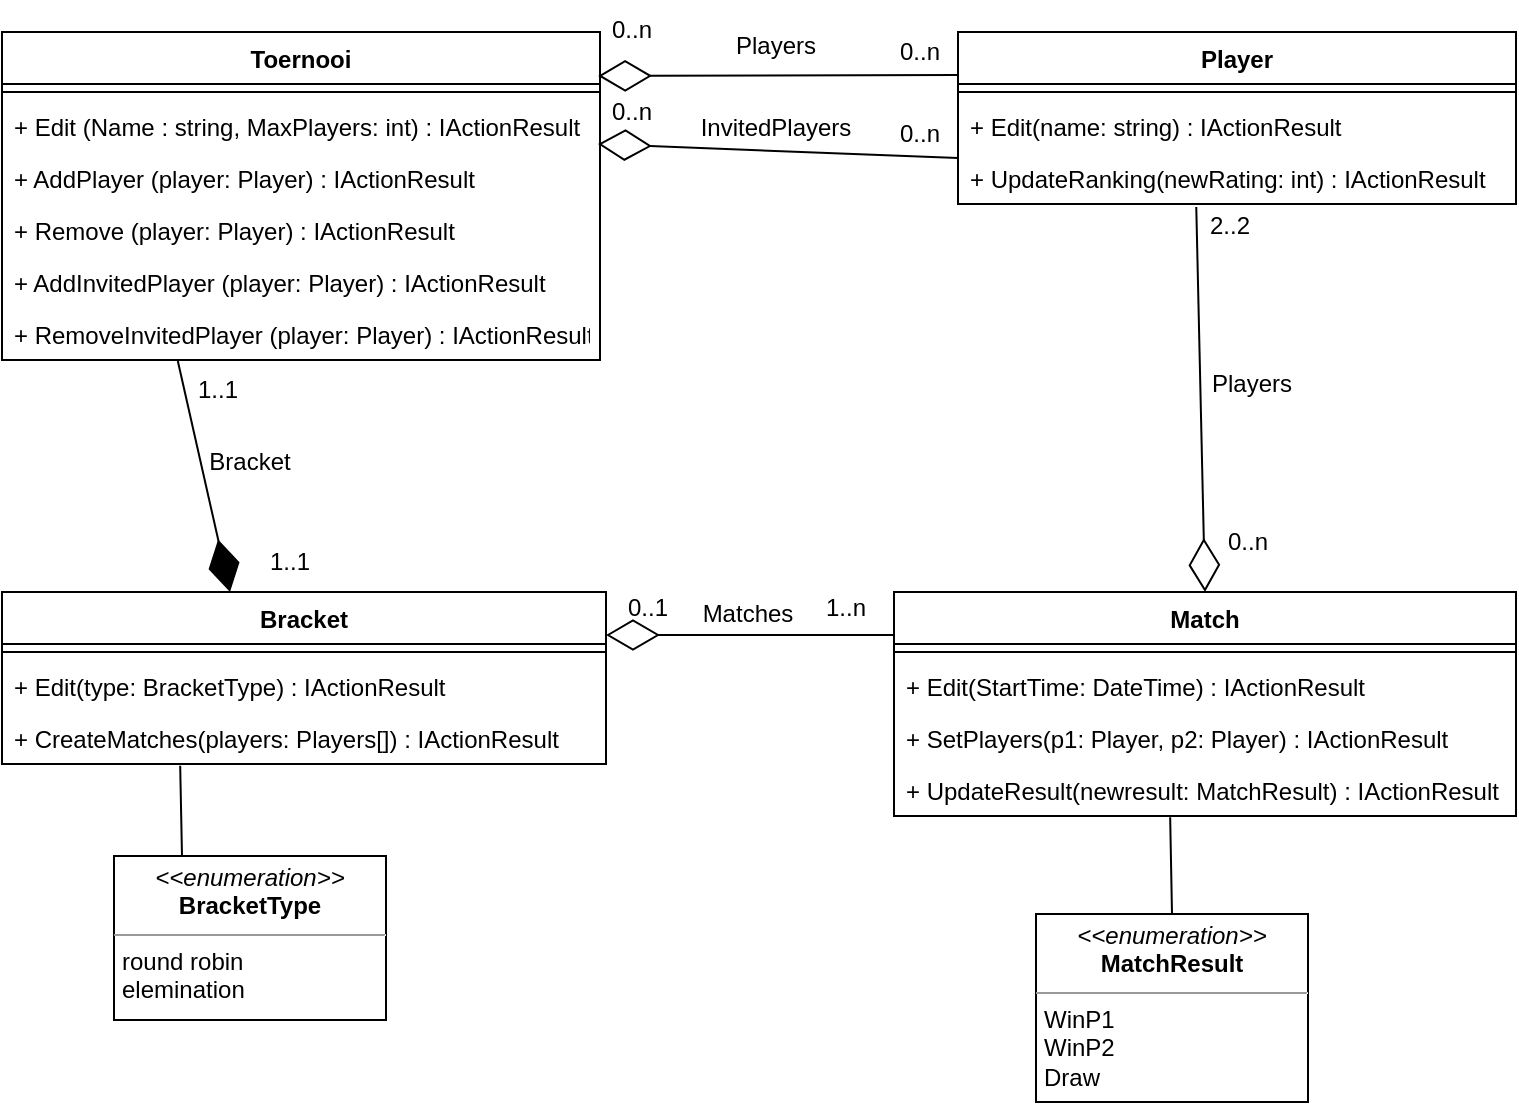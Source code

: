 <mxfile version="21.1.2" type="device">
  <diagram id="C5RBs43oDa-KdzZeNtuy" name="Page-1">
    <mxGraphModel dx="1154" dy="575" grid="0" gridSize="10" guides="1" tooltips="1" connect="1" arrows="1" fold="1" page="1" pageScale="1" pageWidth="827" pageHeight="1169" math="0" shadow="0">
      <root>
        <mxCell id="WIyWlLk6GJQsqaUBKTNV-0" />
        <mxCell id="WIyWlLk6GJQsqaUBKTNV-1" parent="WIyWlLk6GJQsqaUBKTNV-0" />
        <mxCell id="Ue17VunKUcNrUkERaFJt-0" value="Toernooi" style="swimlane;fontStyle=1;align=center;verticalAlign=top;childLayout=stackLayout;horizontal=1;startSize=26;horizontalStack=0;resizeParent=1;resizeParentMax=0;resizeLast=0;collapsible=1;marginBottom=0;" parent="WIyWlLk6GJQsqaUBKTNV-1" vertex="1">
          <mxGeometry x="40" y="40" width="299" height="164" as="geometry">
            <mxRectangle x="40" y="40" width="90" height="30" as="alternateBounds" />
          </mxGeometry>
        </mxCell>
        <mxCell id="Ue17VunKUcNrUkERaFJt-2" value="" style="line;strokeWidth=1;fillColor=none;align=left;verticalAlign=middle;spacingTop=-1;spacingLeft=3;spacingRight=3;rotatable=0;labelPosition=right;points=[];portConstraint=eastwest;strokeColor=inherit;" parent="Ue17VunKUcNrUkERaFJt-0" vertex="1">
          <mxGeometry y="26" width="299" height="8" as="geometry" />
        </mxCell>
        <mxCell id="Ue17VunKUcNrUkERaFJt-3" value="+ Edit (Name : string, MaxPlayers: int) : IActionResult" style="text;strokeColor=none;fillColor=none;align=left;verticalAlign=top;spacingLeft=4;spacingRight=4;overflow=hidden;rotatable=0;points=[[0,0.5],[1,0.5]];portConstraint=eastwest;" parent="Ue17VunKUcNrUkERaFJt-0" vertex="1">
          <mxGeometry y="34" width="299" height="26" as="geometry" />
        </mxCell>
        <mxCell id="HdlZSG4VhAK80KxggW3n-0" value="+ AddPlayer (player: Player) : IActionResult" style="text;strokeColor=none;fillColor=none;align=left;verticalAlign=top;spacingLeft=4;spacingRight=4;overflow=hidden;rotatable=0;points=[[0,0.5],[1,0.5]];portConstraint=eastwest;" vertex="1" parent="Ue17VunKUcNrUkERaFJt-0">
          <mxGeometry y="60" width="299" height="26" as="geometry" />
        </mxCell>
        <mxCell id="HdlZSG4VhAK80KxggW3n-1" value="+ Remove (player: Player) : IActionResult" style="text;strokeColor=none;fillColor=none;align=left;verticalAlign=top;spacingLeft=4;spacingRight=4;overflow=hidden;rotatable=0;points=[[0,0.5],[1,0.5]];portConstraint=eastwest;" vertex="1" parent="Ue17VunKUcNrUkERaFJt-0">
          <mxGeometry y="86" width="299" height="26" as="geometry" />
        </mxCell>
        <mxCell id="HdlZSG4VhAK80KxggW3n-45" value="+ AddInvitedPlayer (player: Player) : IActionResult" style="text;strokeColor=none;fillColor=none;align=left;verticalAlign=top;spacingLeft=4;spacingRight=4;overflow=hidden;rotatable=0;points=[[0,0.5],[1,0.5]];portConstraint=eastwest;" vertex="1" parent="Ue17VunKUcNrUkERaFJt-0">
          <mxGeometry y="112" width="299" height="26" as="geometry" />
        </mxCell>
        <mxCell id="HdlZSG4VhAK80KxggW3n-46" value="+ RemoveInvitedPlayer (player: Player) : IActionResult" style="text;strokeColor=none;fillColor=none;align=left;verticalAlign=top;spacingLeft=4;spacingRight=4;overflow=hidden;rotatable=0;points=[[0,0.5],[1,0.5]];portConstraint=eastwest;" vertex="1" parent="Ue17VunKUcNrUkERaFJt-0">
          <mxGeometry y="138" width="299" height="26" as="geometry" />
        </mxCell>
        <mxCell id="xIhYN-znWcPmmOZYE6xA-15" value="Player" style="swimlane;fontStyle=1;align=center;verticalAlign=top;childLayout=stackLayout;horizontal=1;startSize=26;horizontalStack=0;resizeParent=1;resizeParentMax=0;resizeLast=0;collapsible=1;marginBottom=0;" parent="WIyWlLk6GJQsqaUBKTNV-1" vertex="1">
          <mxGeometry x="518" y="40" width="279" height="86" as="geometry" />
        </mxCell>
        <mxCell id="xIhYN-znWcPmmOZYE6xA-17" value="" style="line;strokeWidth=1;fillColor=none;align=left;verticalAlign=middle;spacingTop=-1;spacingLeft=3;spacingRight=3;rotatable=0;labelPosition=right;points=[];portConstraint=eastwest;strokeColor=inherit;" parent="xIhYN-znWcPmmOZYE6xA-15" vertex="1">
          <mxGeometry y="26" width="279" height="8" as="geometry" />
        </mxCell>
        <mxCell id="xIhYN-znWcPmmOZYE6xA-19" value="+ Edit(name: string) : IActionResult" style="text;strokeColor=none;fillColor=none;align=left;verticalAlign=top;spacingLeft=4;spacingRight=4;overflow=hidden;rotatable=0;points=[[0,0.5],[1,0.5]];portConstraint=eastwest;" parent="xIhYN-znWcPmmOZYE6xA-15" vertex="1">
          <mxGeometry y="34" width="279" height="26" as="geometry" />
        </mxCell>
        <mxCell id="HdlZSG4VhAK80KxggW3n-2" value="+ UpdateRanking(newRating: int) : IActionResult" style="text;strokeColor=none;fillColor=none;align=left;verticalAlign=top;spacingLeft=4;spacingRight=4;overflow=hidden;rotatable=0;points=[[0,0.5],[1,0.5]];portConstraint=eastwest;" vertex="1" parent="xIhYN-znWcPmmOZYE6xA-15">
          <mxGeometry y="60" width="279" height="26" as="geometry" />
        </mxCell>
        <mxCell id="xIhYN-znWcPmmOZYE6xA-25" value="Match" style="swimlane;fontStyle=1;align=center;verticalAlign=top;childLayout=stackLayout;horizontal=1;startSize=26;horizontalStack=0;resizeParent=1;resizeParentMax=0;resizeLast=0;collapsible=1;marginBottom=0;" parent="WIyWlLk6GJQsqaUBKTNV-1" vertex="1">
          <mxGeometry x="486" y="320" width="311" height="112" as="geometry" />
        </mxCell>
        <mxCell id="xIhYN-znWcPmmOZYE6xA-28" value="" style="line;strokeWidth=1;fillColor=none;align=left;verticalAlign=middle;spacingTop=-1;spacingLeft=3;spacingRight=3;rotatable=0;labelPosition=right;points=[];portConstraint=eastwest;strokeColor=inherit;" parent="xIhYN-znWcPmmOZYE6xA-25" vertex="1">
          <mxGeometry y="26" width="311" height="8" as="geometry" />
        </mxCell>
        <mxCell id="xIhYN-znWcPmmOZYE6xA-29" value="+ Edit(StartTime: DateTime) : IActionResult" style="text;strokeColor=none;fillColor=none;align=left;verticalAlign=top;spacingLeft=4;spacingRight=4;overflow=hidden;rotatable=0;points=[[0,0.5],[1,0.5]];portConstraint=eastwest;" parent="xIhYN-znWcPmmOZYE6xA-25" vertex="1">
          <mxGeometry y="34" width="311" height="26" as="geometry" />
        </mxCell>
        <mxCell id="HdlZSG4VhAK80KxggW3n-12" value="+ SetPlayers(p1: Player, p2: Player) : IActionResult" style="text;strokeColor=none;fillColor=none;align=left;verticalAlign=top;spacingLeft=4;spacingRight=4;overflow=hidden;rotatable=0;points=[[0,0.5],[1,0.5]];portConstraint=eastwest;" vertex="1" parent="xIhYN-znWcPmmOZYE6xA-25">
          <mxGeometry y="60" width="311" height="26" as="geometry" />
        </mxCell>
        <mxCell id="xIhYN-znWcPmmOZYE6xA-41" value="+ UpdateResult(newresult: MatchResult) : IActionResult" style="text;strokeColor=none;fillColor=none;align=left;verticalAlign=top;spacingLeft=4;spacingRight=4;overflow=hidden;rotatable=0;points=[[0,0.5],[1,0.5]];portConstraint=eastwest;" parent="xIhYN-znWcPmmOZYE6xA-25" vertex="1">
          <mxGeometry y="86" width="311" height="26" as="geometry" />
        </mxCell>
        <mxCell id="xIhYN-znWcPmmOZYE6xA-47" value="Bracket" style="swimlane;fontStyle=1;align=center;verticalAlign=top;childLayout=stackLayout;horizontal=1;startSize=26;horizontalStack=0;resizeParent=1;resizeParentMax=0;resizeLast=0;collapsible=1;marginBottom=0;" parent="WIyWlLk6GJQsqaUBKTNV-1" vertex="1">
          <mxGeometry x="40" y="320" width="302" height="86" as="geometry" />
        </mxCell>
        <mxCell id="xIhYN-znWcPmmOZYE6xA-49" value="" style="line;strokeWidth=1;fillColor=none;align=left;verticalAlign=middle;spacingTop=-1;spacingLeft=3;spacingRight=3;rotatable=0;labelPosition=right;points=[];portConstraint=eastwest;strokeColor=inherit;" parent="xIhYN-znWcPmmOZYE6xA-47" vertex="1">
          <mxGeometry y="26" width="302" height="8" as="geometry" />
        </mxCell>
        <mxCell id="xIhYN-znWcPmmOZYE6xA-50" value="+ Edit(type: BracketType) : IActionResult" style="text;strokeColor=none;fillColor=none;align=left;verticalAlign=top;spacingLeft=4;spacingRight=4;overflow=hidden;rotatable=0;points=[[0,0.5],[1,0.5]];portConstraint=eastwest;" parent="xIhYN-znWcPmmOZYE6xA-47" vertex="1">
          <mxGeometry y="34" width="302" height="26" as="geometry" />
        </mxCell>
        <mxCell id="HdlZSG4VhAK80KxggW3n-15" value="+ CreateMatches(players: Players[]) : IActionResult" style="text;strokeColor=none;fillColor=none;align=left;verticalAlign=top;spacingLeft=4;spacingRight=4;overflow=hidden;rotatable=0;points=[[0,0.5],[1,0.5]];portConstraint=eastwest;" vertex="1" parent="xIhYN-znWcPmmOZYE6xA-47">
          <mxGeometry y="60" width="302" height="26" as="geometry" />
        </mxCell>
        <mxCell id="HdlZSG4VhAK80KxggW3n-11" value="&lt;p style=&quot;margin:0px;margin-top:4px;text-align:center;&quot;&gt;&lt;i&gt;&amp;lt;&amp;lt;enumeration&amp;gt;&amp;gt;&lt;/i&gt;&lt;br&gt;&lt;b&gt;MatchResult&lt;/b&gt;&lt;/p&gt;&lt;hr size=&quot;1&quot;&gt;&lt;p style=&quot;margin:0px;margin-left:4px;&quot;&gt;&lt;/p&gt;&lt;p style=&quot;margin:0px;margin-left:4px;&quot;&gt;&lt;span style=&quot;background-color: initial;&quot;&gt;WinP1&lt;/span&gt;&lt;br&gt;&lt;/p&gt;&lt;p style=&quot;margin:0px;margin-left:4px;&quot;&gt;WinP2&lt;/p&gt;&lt;p style=&quot;margin:0px;margin-left:4px;&quot;&gt;Draw&lt;/p&gt;" style="verticalAlign=top;align=left;overflow=fill;fontSize=12;fontFamily=Helvetica;html=1;whiteSpace=wrap;" vertex="1" parent="WIyWlLk6GJQsqaUBKTNV-1">
          <mxGeometry x="557" y="481" width="136" height="94" as="geometry" />
        </mxCell>
        <mxCell id="HdlZSG4VhAK80KxggW3n-14" value="&lt;p style=&quot;margin:0px;margin-top:4px;text-align:center;&quot;&gt;&lt;i&gt;&amp;lt;&amp;lt;enumeration&amp;gt;&amp;gt;&lt;/i&gt;&lt;br&gt;&lt;b&gt;BracketType&lt;/b&gt;&lt;/p&gt;&lt;hr size=&quot;1&quot;&gt;&lt;p style=&quot;margin:0px;margin-left:4px;&quot;&gt;&lt;/p&gt;&lt;p style=&quot;margin:0px;margin-left:4px;&quot;&gt;round robin&lt;/p&gt;&lt;p style=&quot;margin:0px;margin-left:4px;&quot;&gt;elemination&lt;/p&gt;" style="verticalAlign=top;align=left;overflow=fill;fontSize=12;fontFamily=Helvetica;html=1;whiteSpace=wrap;" vertex="1" parent="WIyWlLk6GJQsqaUBKTNV-1">
          <mxGeometry x="96" y="452" width="136" height="82" as="geometry" />
        </mxCell>
        <mxCell id="HdlZSG4VhAK80KxggW3n-19" value="" style="endArrow=diamondThin;endFill=1;endSize=24;html=1;rounded=0;entryX=0;entryY=1;entryDx=0;entryDy=0;exitX=0.294;exitY=1.018;exitDx=0;exitDy=0;exitPerimeter=0;" edge="1" parent="WIyWlLk6GJQsqaUBKTNV-1" source="HdlZSG4VhAK80KxggW3n-46" target="HdlZSG4VhAK80KxggW3n-35">
          <mxGeometry width="160" relative="1" as="geometry">
            <mxPoint x="171" y="204" as="sourcePoint" />
            <mxPoint x="393" y="316" as="targetPoint" />
          </mxGeometry>
        </mxCell>
        <mxCell id="HdlZSG4VhAK80KxggW3n-20" value="" style="endArrow=diamondThin;endFill=0;endSize=24;html=1;rounded=0;entryX=1;entryY=0.25;entryDx=0;entryDy=0;exitX=0;exitY=0.192;exitDx=0;exitDy=0;exitPerimeter=0;" edge="1" parent="WIyWlLk6GJQsqaUBKTNV-1" source="xIhYN-znWcPmmOZYE6xA-25" target="xIhYN-znWcPmmOZYE6xA-47">
          <mxGeometry width="160" relative="1" as="geometry">
            <mxPoint x="416" y="342" as="sourcePoint" />
            <mxPoint x="447" y="361" as="targetPoint" />
          </mxGeometry>
        </mxCell>
        <mxCell id="HdlZSG4VhAK80KxggW3n-21" value="" style="endArrow=diamondThin;endFill=0;endSize=24;html=1;rounded=0;entryX=0.5;entryY=0;entryDx=0;entryDy=0;exitX=0.427;exitY=1.058;exitDx=0;exitDy=0;exitPerimeter=0;" edge="1" parent="WIyWlLk6GJQsqaUBKTNV-1" source="HdlZSG4VhAK80KxggW3n-2" target="xIhYN-znWcPmmOZYE6xA-25">
          <mxGeometry width="160" relative="1" as="geometry">
            <mxPoint x="628" y="160" as="sourcePoint" />
            <mxPoint x="519" y="298" as="targetPoint" />
          </mxGeometry>
        </mxCell>
        <mxCell id="HdlZSG4VhAK80KxggW3n-22" value="" style="endArrow=diamondThin;endFill=0;endSize=24;html=1;rounded=0;entryX=0.997;entryY=0.134;entryDx=0;entryDy=0;exitX=0;exitY=0.25;exitDx=0;exitDy=0;entryPerimeter=0;" edge="1" parent="WIyWlLk6GJQsqaUBKTNV-1" source="xIhYN-znWcPmmOZYE6xA-15" target="Ue17VunKUcNrUkERaFJt-0">
          <mxGeometry width="160" relative="1" as="geometry">
            <mxPoint x="647" y="138" as="sourcePoint" />
            <mxPoint x="652" y="330" as="targetPoint" />
          </mxGeometry>
        </mxCell>
        <mxCell id="HdlZSG4VhAK80KxggW3n-24" value="" style="endArrow=none;html=1;rounded=0;exitX=0.295;exitY=1.032;exitDx=0;exitDy=0;entryX=0.25;entryY=0;entryDx=0;entryDy=0;exitPerimeter=0;" edge="1" parent="WIyWlLk6GJQsqaUBKTNV-1" source="HdlZSG4VhAK80KxggW3n-15" target="HdlZSG4VhAK80KxggW3n-14">
          <mxGeometry width="50" height="50" relative="1" as="geometry">
            <mxPoint x="393" y="392" as="sourcePoint" />
            <mxPoint x="443" y="342" as="targetPoint" />
          </mxGeometry>
        </mxCell>
        <mxCell id="HdlZSG4VhAK80KxggW3n-25" value="" style="endArrow=none;html=1;rounded=0;exitX=0.5;exitY=0;exitDx=0;exitDy=0;entryX=0.444;entryY=1.025;entryDx=0;entryDy=0;entryPerimeter=0;" edge="1" parent="WIyWlLk6GJQsqaUBKTNV-1" source="HdlZSG4VhAK80KxggW3n-11" target="xIhYN-znWcPmmOZYE6xA-41">
          <mxGeometry width="50" height="50" relative="1" as="geometry">
            <mxPoint x="434" y="392" as="sourcePoint" />
            <mxPoint x="484" y="342" as="targetPoint" />
          </mxGeometry>
        </mxCell>
        <mxCell id="HdlZSG4VhAK80KxggW3n-28" value="0..1" style="text;html=1;strokeColor=none;fillColor=none;align=center;verticalAlign=middle;whiteSpace=wrap;rounded=0;" vertex="1" parent="WIyWlLk6GJQsqaUBKTNV-1">
          <mxGeometry x="333" y="313" width="60" height="30" as="geometry" />
        </mxCell>
        <mxCell id="HdlZSG4VhAK80KxggW3n-29" value="1..n" style="text;html=1;strokeColor=none;fillColor=none;align=center;verticalAlign=middle;whiteSpace=wrap;rounded=0;" vertex="1" parent="WIyWlLk6GJQsqaUBKTNV-1">
          <mxGeometry x="432" y="313" width="60" height="30" as="geometry" />
        </mxCell>
        <mxCell id="HdlZSG4VhAK80KxggW3n-30" value="0..n" style="text;html=1;strokeColor=none;fillColor=none;align=center;verticalAlign=middle;whiteSpace=wrap;rounded=0;" vertex="1" parent="WIyWlLk6GJQsqaUBKTNV-1">
          <mxGeometry x="633" y="280" width="60" height="30" as="geometry" />
        </mxCell>
        <mxCell id="HdlZSG4VhAK80KxggW3n-31" value="2..2" style="text;html=1;strokeColor=none;fillColor=none;align=center;verticalAlign=middle;whiteSpace=wrap;rounded=0;" vertex="1" parent="WIyWlLk6GJQsqaUBKTNV-1">
          <mxGeometry x="624" y="122" width="60" height="30" as="geometry" />
        </mxCell>
        <mxCell id="HdlZSG4VhAK80KxggW3n-32" value="0..n" style="text;html=1;strokeColor=none;fillColor=none;align=center;verticalAlign=middle;whiteSpace=wrap;rounded=0;" vertex="1" parent="WIyWlLk6GJQsqaUBKTNV-1">
          <mxGeometry x="469" y="35" width="60" height="30" as="geometry" />
        </mxCell>
        <mxCell id="HdlZSG4VhAK80KxggW3n-33" value="0..n" style="text;html=1;strokeColor=none;fillColor=none;align=center;verticalAlign=middle;whiteSpace=wrap;rounded=0;" vertex="1" parent="WIyWlLk6GJQsqaUBKTNV-1">
          <mxGeometry x="325" y="24" width="60" height="30" as="geometry" />
        </mxCell>
        <mxCell id="HdlZSG4VhAK80KxggW3n-34" value="1..1" style="text;html=1;strokeColor=none;fillColor=none;align=center;verticalAlign=middle;whiteSpace=wrap;rounded=0;" vertex="1" parent="WIyWlLk6GJQsqaUBKTNV-1">
          <mxGeometry x="118" y="204" width="60" height="30" as="geometry" />
        </mxCell>
        <mxCell id="HdlZSG4VhAK80KxggW3n-35" value="1..1" style="text;html=1;strokeColor=none;fillColor=none;align=center;verticalAlign=middle;whiteSpace=wrap;rounded=0;" vertex="1" parent="WIyWlLk6GJQsqaUBKTNV-1">
          <mxGeometry x="154" y="290" width="60" height="30" as="geometry" />
        </mxCell>
        <mxCell id="HdlZSG4VhAK80KxggW3n-37" value="Players" style="text;html=1;strokeColor=none;fillColor=none;align=center;verticalAlign=middle;whiteSpace=wrap;rounded=0;" vertex="1" parent="WIyWlLk6GJQsqaUBKTNV-1">
          <mxGeometry x="397" y="32" width="60" height="30" as="geometry" />
        </mxCell>
        <mxCell id="HdlZSG4VhAK80KxggW3n-38" value="Bracket" style="text;html=1;strokeColor=none;fillColor=none;align=center;verticalAlign=middle;whiteSpace=wrap;rounded=0;" vertex="1" parent="WIyWlLk6GJQsqaUBKTNV-1">
          <mxGeometry x="134" y="240" width="60" height="30" as="geometry" />
        </mxCell>
        <mxCell id="HdlZSG4VhAK80KxggW3n-39" value="Matches" style="text;html=1;strokeColor=none;fillColor=none;align=center;verticalAlign=middle;whiteSpace=wrap;rounded=0;" vertex="1" parent="WIyWlLk6GJQsqaUBKTNV-1">
          <mxGeometry x="383" y="316" width="60" height="30" as="geometry" />
        </mxCell>
        <mxCell id="HdlZSG4VhAK80KxggW3n-40" value="Players" style="text;html=1;strokeColor=none;fillColor=none;align=center;verticalAlign=middle;whiteSpace=wrap;rounded=0;" vertex="1" parent="WIyWlLk6GJQsqaUBKTNV-1">
          <mxGeometry x="635" y="201" width="60" height="30" as="geometry" />
        </mxCell>
        <mxCell id="HdlZSG4VhAK80KxggW3n-41" value="" style="endArrow=diamondThin;endFill=0;endSize=24;html=1;rounded=0;entryX=0.997;entryY=0.134;entryDx=0;entryDy=0;exitX=0;exitY=0.25;exitDx=0;exitDy=0;entryPerimeter=0;" edge="1" parent="WIyWlLk6GJQsqaUBKTNV-1">
          <mxGeometry width="160" relative="1" as="geometry">
            <mxPoint x="518" y="103" as="sourcePoint" />
            <mxPoint x="338" y="96" as="targetPoint" />
          </mxGeometry>
        </mxCell>
        <mxCell id="HdlZSG4VhAK80KxggW3n-42" value="0..n" style="text;html=1;strokeColor=none;fillColor=none;align=center;verticalAlign=middle;whiteSpace=wrap;rounded=0;" vertex="1" parent="WIyWlLk6GJQsqaUBKTNV-1">
          <mxGeometry x="469" y="76" width="60" height="30" as="geometry" />
        </mxCell>
        <mxCell id="HdlZSG4VhAK80KxggW3n-43" value="0..n" style="text;html=1;strokeColor=none;fillColor=none;align=center;verticalAlign=middle;whiteSpace=wrap;rounded=0;" vertex="1" parent="WIyWlLk6GJQsqaUBKTNV-1">
          <mxGeometry x="325" y="65" width="60" height="30" as="geometry" />
        </mxCell>
        <mxCell id="HdlZSG4VhAK80KxggW3n-44" value="InvitedPlayers" style="text;html=1;strokeColor=none;fillColor=none;align=center;verticalAlign=middle;whiteSpace=wrap;rounded=0;" vertex="1" parent="WIyWlLk6GJQsqaUBKTNV-1">
          <mxGeometry x="397" y="73" width="60" height="30" as="geometry" />
        </mxCell>
      </root>
    </mxGraphModel>
  </diagram>
</mxfile>
